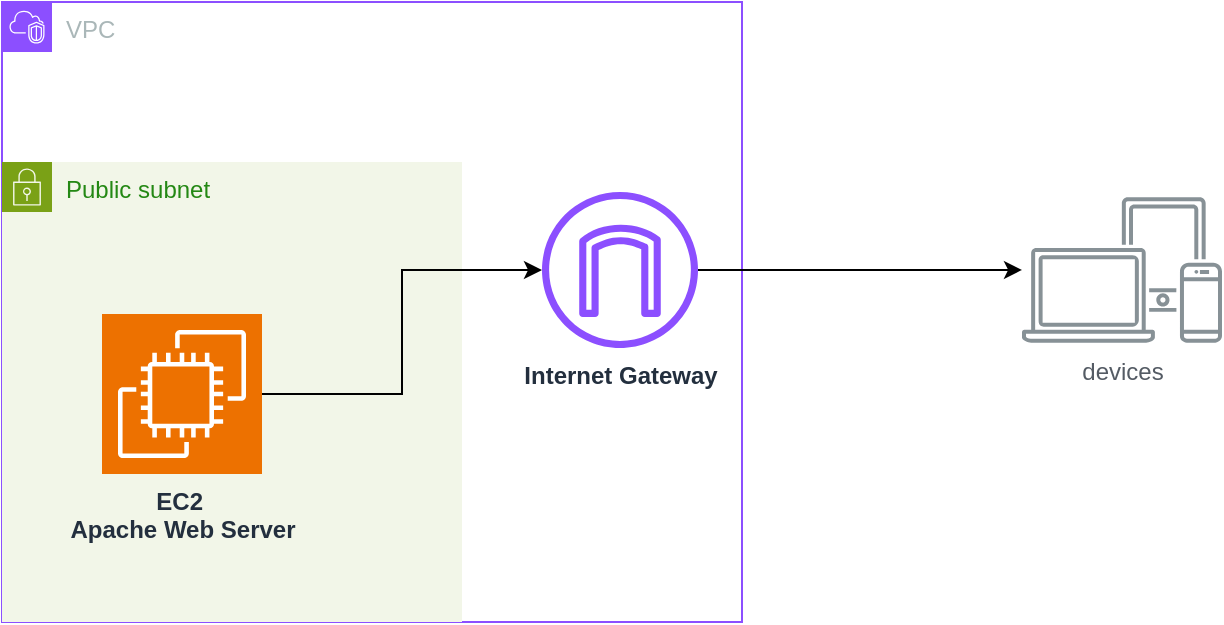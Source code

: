 <mxfile version="26.2.10">
  <diagram name="Page-1" id="jAeMyVvUvlpc47Ef6Vpk">
    <mxGraphModel dx="1503" dy="700" grid="1" gridSize="10" guides="1" tooltips="1" connect="1" arrows="1" fold="1" page="1" pageScale="1" pageWidth="850" pageHeight="1100" math="0" shadow="0">
      <root>
        <mxCell id="0" />
        <mxCell id="1" parent="0" />
        <mxCell id="aVSm1G9aikjfA47LPS4C-1" value="VPC" style="points=[[0,0],[0.25,0],[0.5,0],[0.75,0],[1,0],[1,0.25],[1,0.5],[1,0.75],[1,1],[0.75,1],[0.5,1],[0.25,1],[0,1],[0,0.75],[0,0.5],[0,0.25]];outlineConnect=0;gradientColor=none;html=1;whiteSpace=wrap;fontSize=12;fontStyle=0;container=1;pointerEvents=0;collapsible=0;recursiveResize=0;shape=mxgraph.aws4.group;grIcon=mxgraph.aws4.group_vpc2;strokeColor=#8C4FFF;fillColor=none;verticalAlign=top;align=left;spacingLeft=30;fontColor=#AAB7B8;dashed=0;" vertex="1" parent="1">
          <mxGeometry x="80" y="60" width="370" height="310" as="geometry" />
        </mxCell>
        <mxCell id="aVSm1G9aikjfA47LPS4C-7" value="Public subnet" style="points=[[0,0],[0.25,0],[0.5,0],[0.75,0],[1,0],[1,0.25],[1,0.5],[1,0.75],[1,1],[0.75,1],[0.5,1],[0.25,1],[0,1],[0,0.75],[0,0.5],[0,0.25]];outlineConnect=0;gradientColor=none;html=1;whiteSpace=wrap;fontSize=12;fontStyle=0;container=1;pointerEvents=0;collapsible=0;recursiveResize=0;shape=mxgraph.aws4.group;grIcon=mxgraph.aws4.group_security_group;grStroke=0;strokeColor=#7AA116;fillColor=#F2F6E8;verticalAlign=top;align=left;spacingLeft=30;fontColor=#248814;dashed=0;" vertex="1" parent="aVSm1G9aikjfA47LPS4C-1">
          <mxGeometry y="80" width="230" height="230" as="geometry" />
        </mxCell>
        <mxCell id="aVSm1G9aikjfA47LPS4C-12" value="&lt;b&gt;EC2&amp;nbsp;&lt;/b&gt;&lt;div&gt;&lt;b&gt;Apache&amp;nbsp;&lt;/b&gt;&lt;b style=&quot;background-color: transparent; color: light-dark(rgb(35, 47, 62), rgb(189, 199, 212));&quot;&gt;Web Server&lt;/b&gt;&lt;/div&gt;" style="sketch=0;points=[[0,0,0],[0.25,0,0],[0.5,0,0],[0.75,0,0],[1,0,0],[0,1,0],[0.25,1,0],[0.5,1,0],[0.75,1,0],[1,1,0],[0,0.25,0],[0,0.5,0],[0,0.75,0],[1,0.25,0],[1,0.5,0],[1,0.75,0]];outlineConnect=0;fontColor=#232F3E;fillColor=#ED7100;strokeColor=#ffffff;dashed=0;verticalLabelPosition=bottom;verticalAlign=top;align=center;html=1;fontSize=12;fontStyle=0;aspect=fixed;shape=mxgraph.aws4.resourceIcon;resIcon=mxgraph.aws4.ec2;" vertex="1" parent="aVSm1G9aikjfA47LPS4C-7">
          <mxGeometry x="50" y="76" width="80" height="80" as="geometry" />
        </mxCell>
        <mxCell id="aVSm1G9aikjfA47LPS4C-10" value="&lt;b&gt;Internet Gateway&lt;/b&gt;" style="sketch=0;outlineConnect=0;fontColor=#232F3E;gradientColor=none;fillColor=#8C4FFF;strokeColor=none;dashed=0;verticalLabelPosition=bottom;verticalAlign=top;align=center;html=1;fontSize=12;fontStyle=0;aspect=fixed;pointerEvents=1;shape=mxgraph.aws4.internet_gateway;" vertex="1" parent="aVSm1G9aikjfA47LPS4C-1">
          <mxGeometry x="270" y="95" width="78" height="78" as="geometry" />
        </mxCell>
        <mxCell id="aVSm1G9aikjfA47LPS4C-14" style="edgeStyle=orthogonalEdgeStyle;rounded=0;orthogonalLoop=1;jettySize=auto;html=1;exitX=1;exitY=0.5;exitDx=0;exitDy=0;exitPerimeter=0;" edge="1" parent="aVSm1G9aikjfA47LPS4C-1" source="aVSm1G9aikjfA47LPS4C-12" target="aVSm1G9aikjfA47LPS4C-10">
          <mxGeometry relative="1" as="geometry" />
        </mxCell>
        <mxCell id="aVSm1G9aikjfA47LPS4C-6" value="devices" style="sketch=0;outlineConnect=0;gradientColor=none;fontColor=#545B64;strokeColor=none;fillColor=#879196;dashed=0;verticalLabelPosition=bottom;verticalAlign=top;align=center;html=1;fontSize=12;fontStyle=0;aspect=fixed;shape=mxgraph.aws4.illustration_devices;pointerEvents=1" vertex="1" parent="1">
          <mxGeometry x="590" y="157.5" width="100" height="73" as="geometry" />
        </mxCell>
        <mxCell id="aVSm1G9aikjfA47LPS4C-15" style="edgeStyle=orthogonalEdgeStyle;rounded=0;orthogonalLoop=1;jettySize=auto;html=1;" edge="1" parent="1" source="aVSm1G9aikjfA47LPS4C-10" target="aVSm1G9aikjfA47LPS4C-6">
          <mxGeometry relative="1" as="geometry" />
        </mxCell>
      </root>
    </mxGraphModel>
  </diagram>
</mxfile>
